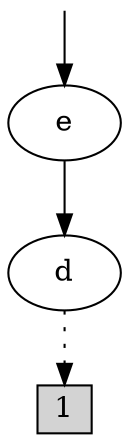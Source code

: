 digraph G {
init__ [label="", style=invis, height=0, width=0];
init__ -> 3;
1 [shape=box, label="1", style=filled, shape=box, height=0.3, width=0.3];
2[label="d"];
2 -> 1 [style=dotted];
3[label="e"];
3 -> 2 [style=filled];
}
